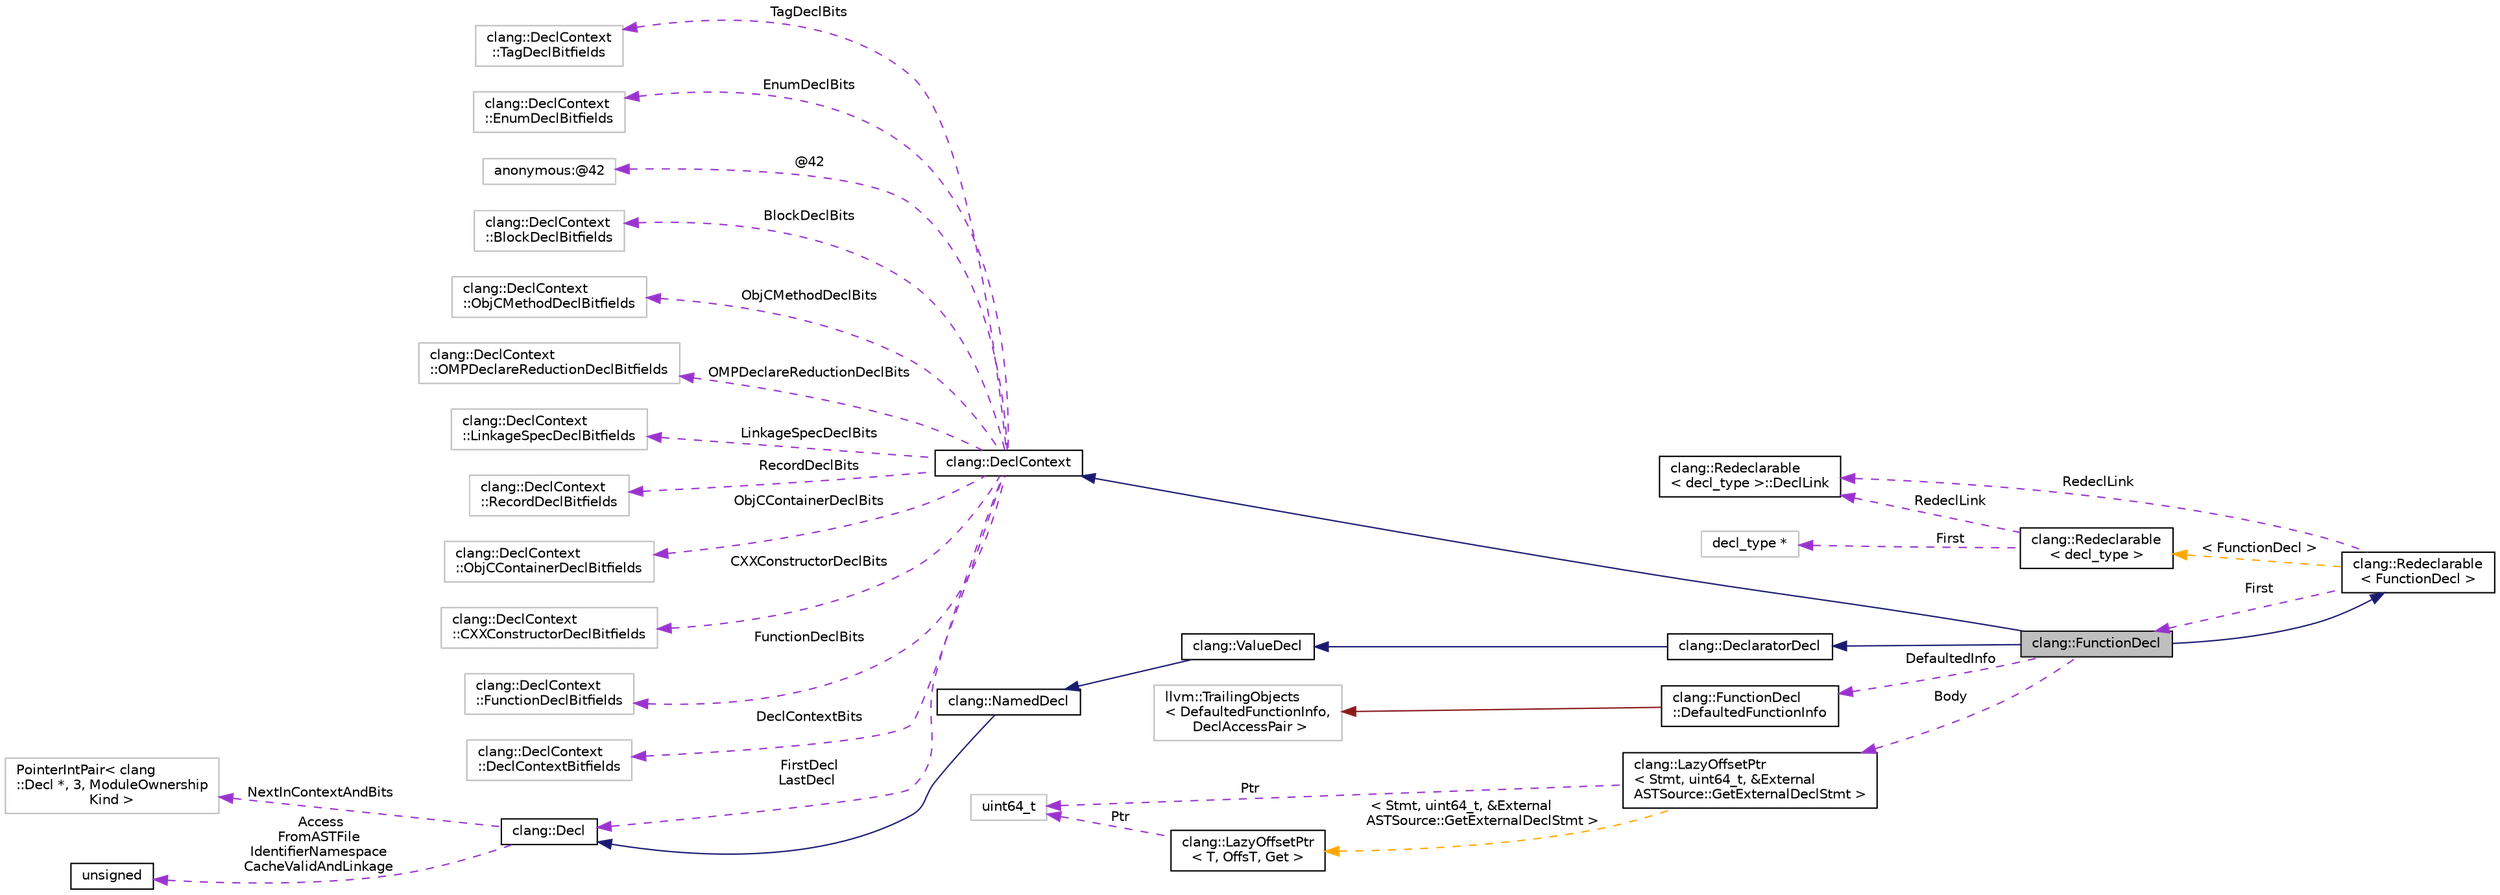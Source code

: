 digraph "clang::FunctionDecl"
{
 // LATEX_PDF_SIZE
  bgcolor="transparent";
  edge [fontname="Helvetica",fontsize="10",labelfontname="Helvetica",labelfontsize="10"];
  node [fontname="Helvetica",fontsize="10",shape=record];
  rankdir="LR";
  Node1 [label="clang::FunctionDecl",height=0.2,width=0.4,color="black", fillcolor="grey75", style="filled", fontcolor="black",tooltip="Represents a function declaration or definition."];
  Node2 -> Node1 [dir="back",color="midnightblue",fontsize="10",style="solid",fontname="Helvetica"];
  Node2 [label="clang::DeclaratorDecl",height=0.2,width=0.4,color="black",URL="$classclang_1_1DeclaratorDecl.html",tooltip="Represents a ValueDecl that came out of a declarator."];
  Node3 -> Node2 [dir="back",color="midnightblue",fontsize="10",style="solid",fontname="Helvetica"];
  Node3 [label="clang::ValueDecl",height=0.2,width=0.4,color="black",URL="$classclang_1_1ValueDecl.html",tooltip="Represent the declaration of a variable (in which case it is an lvalue) a function (in which case it ..."];
  Node4 -> Node3 [dir="back",color="midnightblue",fontsize="10",style="solid",fontname="Helvetica"];
  Node4 [label="clang::NamedDecl",height=0.2,width=0.4,color="black",URL="$classclang_1_1NamedDecl.html",tooltip="This represents a decl that may have a name."];
  Node5 -> Node4 [dir="back",color="midnightblue",fontsize="10",style="solid",fontname="Helvetica"];
  Node5 [label="clang::Decl",height=0.2,width=0.4,color="black",URL="$classclang_1_1Decl.html",tooltip="Decl - This represents one declaration (or definition), e.g."];
  Node6 -> Node5 [dir="back",color="darkorchid3",fontsize="10",style="dashed",label=" NextInContextAndBits" ,fontname="Helvetica"];
  Node6 [label="PointerIntPair\< clang\l::Decl *, 3, ModuleOwnership\lKind \>",height=0.2,width=0.4,color="grey75",tooltip=" "];
  Node7 -> Node5 [dir="back",color="darkorchid3",fontsize="10",style="dashed",label=" Access\nFromASTFile\nIdentifierNamespace\nCacheValidAndLinkage" ,fontname="Helvetica"];
  Node7 [label="unsigned",height=0.2,width=0.4,color="black",URL="$classunsigned.html",tooltip=" "];
  Node8 -> Node1 [dir="back",color="midnightblue",fontsize="10",style="solid",fontname="Helvetica"];
  Node8 [label="clang::DeclContext",height=0.2,width=0.4,color="black",URL="$classclang_1_1DeclContext.html",tooltip="DeclContext - This is used only as base class of specific decl types that can act as declaration cont..."];
  Node9 -> Node8 [dir="back",color="darkorchid3",fontsize="10",style="dashed",label=" TagDeclBits" ,fontname="Helvetica"];
  Node9 [label="clang::DeclContext\l::TagDeclBitfields",height=0.2,width=0.4,color="grey75",tooltip="Stores the bits used by TagDecl."];
  Node10 -> Node8 [dir="back",color="darkorchid3",fontsize="10",style="dashed",label=" EnumDeclBits" ,fontname="Helvetica"];
  Node10 [label="clang::DeclContext\l::EnumDeclBitfields",height=0.2,width=0.4,color="grey75",tooltip="Stores the bits used by EnumDecl."];
  Node11 -> Node8 [dir="back",color="darkorchid3",fontsize="10",style="dashed",label=" @42" ,fontname="Helvetica"];
  Node11 [label="anonymous:@42",height=0.2,width=0.4,color="grey75",tooltip=" "];
  Node12 -> Node8 [dir="back",color="darkorchid3",fontsize="10",style="dashed",label=" BlockDeclBits" ,fontname="Helvetica"];
  Node12 [label="clang::DeclContext\l::BlockDeclBitfields",height=0.2,width=0.4,color="grey75",tooltip="Stores the bits used by BlockDecl."];
  Node13 -> Node8 [dir="back",color="darkorchid3",fontsize="10",style="dashed",label=" ObjCMethodDeclBits" ,fontname="Helvetica"];
  Node13 [label="clang::DeclContext\l::ObjCMethodDeclBitfields",height=0.2,width=0.4,color="grey75",tooltip="Stores the bits used by ObjCMethodDecl."];
  Node14 -> Node8 [dir="back",color="darkorchid3",fontsize="10",style="dashed",label=" OMPDeclareReductionDeclBits" ,fontname="Helvetica"];
  Node14 [label="clang::DeclContext\l::OMPDeclareReductionDeclBitfields",height=0.2,width=0.4,color="grey75",tooltip="Stores the bits used by OMPDeclareReductionDecl."];
  Node15 -> Node8 [dir="back",color="darkorchid3",fontsize="10",style="dashed",label=" LinkageSpecDeclBits" ,fontname="Helvetica"];
  Node15 [label="clang::DeclContext\l::LinkageSpecDeclBitfields",height=0.2,width=0.4,color="grey75",tooltip="Stores the bits used by LinkageSpecDecl."];
  Node16 -> Node8 [dir="back",color="darkorchid3",fontsize="10",style="dashed",label=" RecordDeclBits" ,fontname="Helvetica"];
  Node16 [label="clang::DeclContext\l::RecordDeclBitfields",height=0.2,width=0.4,color="grey75",tooltip="Stores the bits used by RecordDecl."];
  Node17 -> Node8 [dir="back",color="darkorchid3",fontsize="10",style="dashed",label=" ObjCContainerDeclBits" ,fontname="Helvetica"];
  Node17 [label="clang::DeclContext\l::ObjCContainerDeclBitfields",height=0.2,width=0.4,color="grey75",tooltip="Stores the bits used by ObjCContainerDecl."];
  Node18 -> Node8 [dir="back",color="darkorchid3",fontsize="10",style="dashed",label=" CXXConstructorDeclBits" ,fontname="Helvetica"];
  Node18 [label="clang::DeclContext\l::CXXConstructorDeclBitfields",height=0.2,width=0.4,color="grey75",tooltip="Stores the bits used by CXXConstructorDecl."];
  Node19 -> Node8 [dir="back",color="darkorchid3",fontsize="10",style="dashed",label=" FunctionDeclBits" ,fontname="Helvetica"];
  Node19 [label="clang::DeclContext\l::FunctionDeclBitfields",height=0.2,width=0.4,color="grey75",tooltip="Stores the bits used by FunctionDecl."];
  Node20 -> Node8 [dir="back",color="darkorchid3",fontsize="10",style="dashed",label=" DeclContextBits" ,fontname="Helvetica"];
  Node20 [label="clang::DeclContext\l::DeclContextBitfields",height=0.2,width=0.4,color="grey75",tooltip="Stores the bits used by DeclContext."];
  Node5 -> Node8 [dir="back",color="darkorchid3",fontsize="10",style="dashed",label=" FirstDecl\nLastDecl" ,fontname="Helvetica"];
  Node21 -> Node1 [dir="back",color="midnightblue",fontsize="10",style="solid",fontname="Helvetica"];
  Node21 [label="clang::Redeclarable\l\< FunctionDecl \>",height=0.2,width=0.4,color="black",URL="$classclang_1_1Redeclarable.html",tooltip=" "];
  Node22 -> Node21 [dir="back",color="darkorchid3",fontsize="10",style="dashed",label=" RedeclLink" ,fontname="Helvetica"];
  Node22 [label="clang::Redeclarable\l\< decl_type \>::DeclLink",height=0.2,width=0.4,color="black",URL="$classclang_1_1Redeclarable_1_1DeclLink.html",tooltip=" "];
  Node1 -> Node21 [dir="back",color="darkorchid3",fontsize="10",style="dashed",label=" First" ,fontname="Helvetica"];
  Node23 -> Node21 [dir="back",color="orange",fontsize="10",style="dashed",label=" \< FunctionDecl \>" ,fontname="Helvetica"];
  Node23 [label="clang::Redeclarable\l\< decl_type \>",height=0.2,width=0.4,color="black",URL="$classclang_1_1Redeclarable.html",tooltip="Provides common interface for the Decls that can be redeclared."];
  Node22 -> Node23 [dir="back",color="darkorchid3",fontsize="10",style="dashed",label=" RedeclLink" ,fontname="Helvetica"];
  Node24 -> Node23 [dir="back",color="darkorchid3",fontsize="10",style="dashed",label=" First" ,fontname="Helvetica"];
  Node24 [label="decl_type *",height=0.2,width=0.4,color="grey75",tooltip=" "];
  Node25 -> Node1 [dir="back",color="darkorchid3",fontsize="10",style="dashed",label=" DefaultedInfo" ,fontname="Helvetica"];
  Node25 [label="clang::FunctionDecl\l::DefaultedFunctionInfo",height=0.2,width=0.4,color="black",URL="$classclang_1_1FunctionDecl_1_1DefaultedFunctionInfo.html",tooltip="Stashed information about a defaulted function definition whose body has not yet been lazily generate..."];
  Node26 -> Node25 [dir="back",color="firebrick4",fontsize="10",style="solid",fontname="Helvetica"];
  Node26 [label="llvm::TrailingObjects\l\< DefaultedFunctionInfo,\l DeclAccessPair \>",height=0.2,width=0.4,color="grey75",tooltip=" "];
  Node27 -> Node1 [dir="back",color="darkorchid3",fontsize="10",style="dashed",label=" Body" ,fontname="Helvetica"];
  Node27 [label="clang::LazyOffsetPtr\l\< Stmt, uint64_t, &External\lASTSource::GetExternalDeclStmt \>",height=0.2,width=0.4,color="black",URL="$structclang_1_1LazyOffsetPtr.html",tooltip=" "];
  Node28 -> Node27 [dir="back",color="darkorchid3",fontsize="10",style="dashed",label=" Ptr" ,fontname="Helvetica"];
  Node28 [label="uint64_t",height=0.2,width=0.4,color="grey75",tooltip=" "];
  Node29 -> Node27 [dir="back",color="orange",fontsize="10",style="dashed",label=" \< Stmt, uint64_t, &External\lASTSource::GetExternalDeclStmt \>" ,fontname="Helvetica"];
  Node29 [label="clang::LazyOffsetPtr\l\< T, OffsT, Get \>",height=0.2,width=0.4,color="black",URL="$structclang_1_1LazyOffsetPtr.html",tooltip="A lazy pointer to an AST node (of base type T) that resides within an external AST source."];
  Node28 -> Node29 [dir="back",color="darkorchid3",fontsize="10",style="dashed",label=" Ptr" ,fontname="Helvetica"];
}
